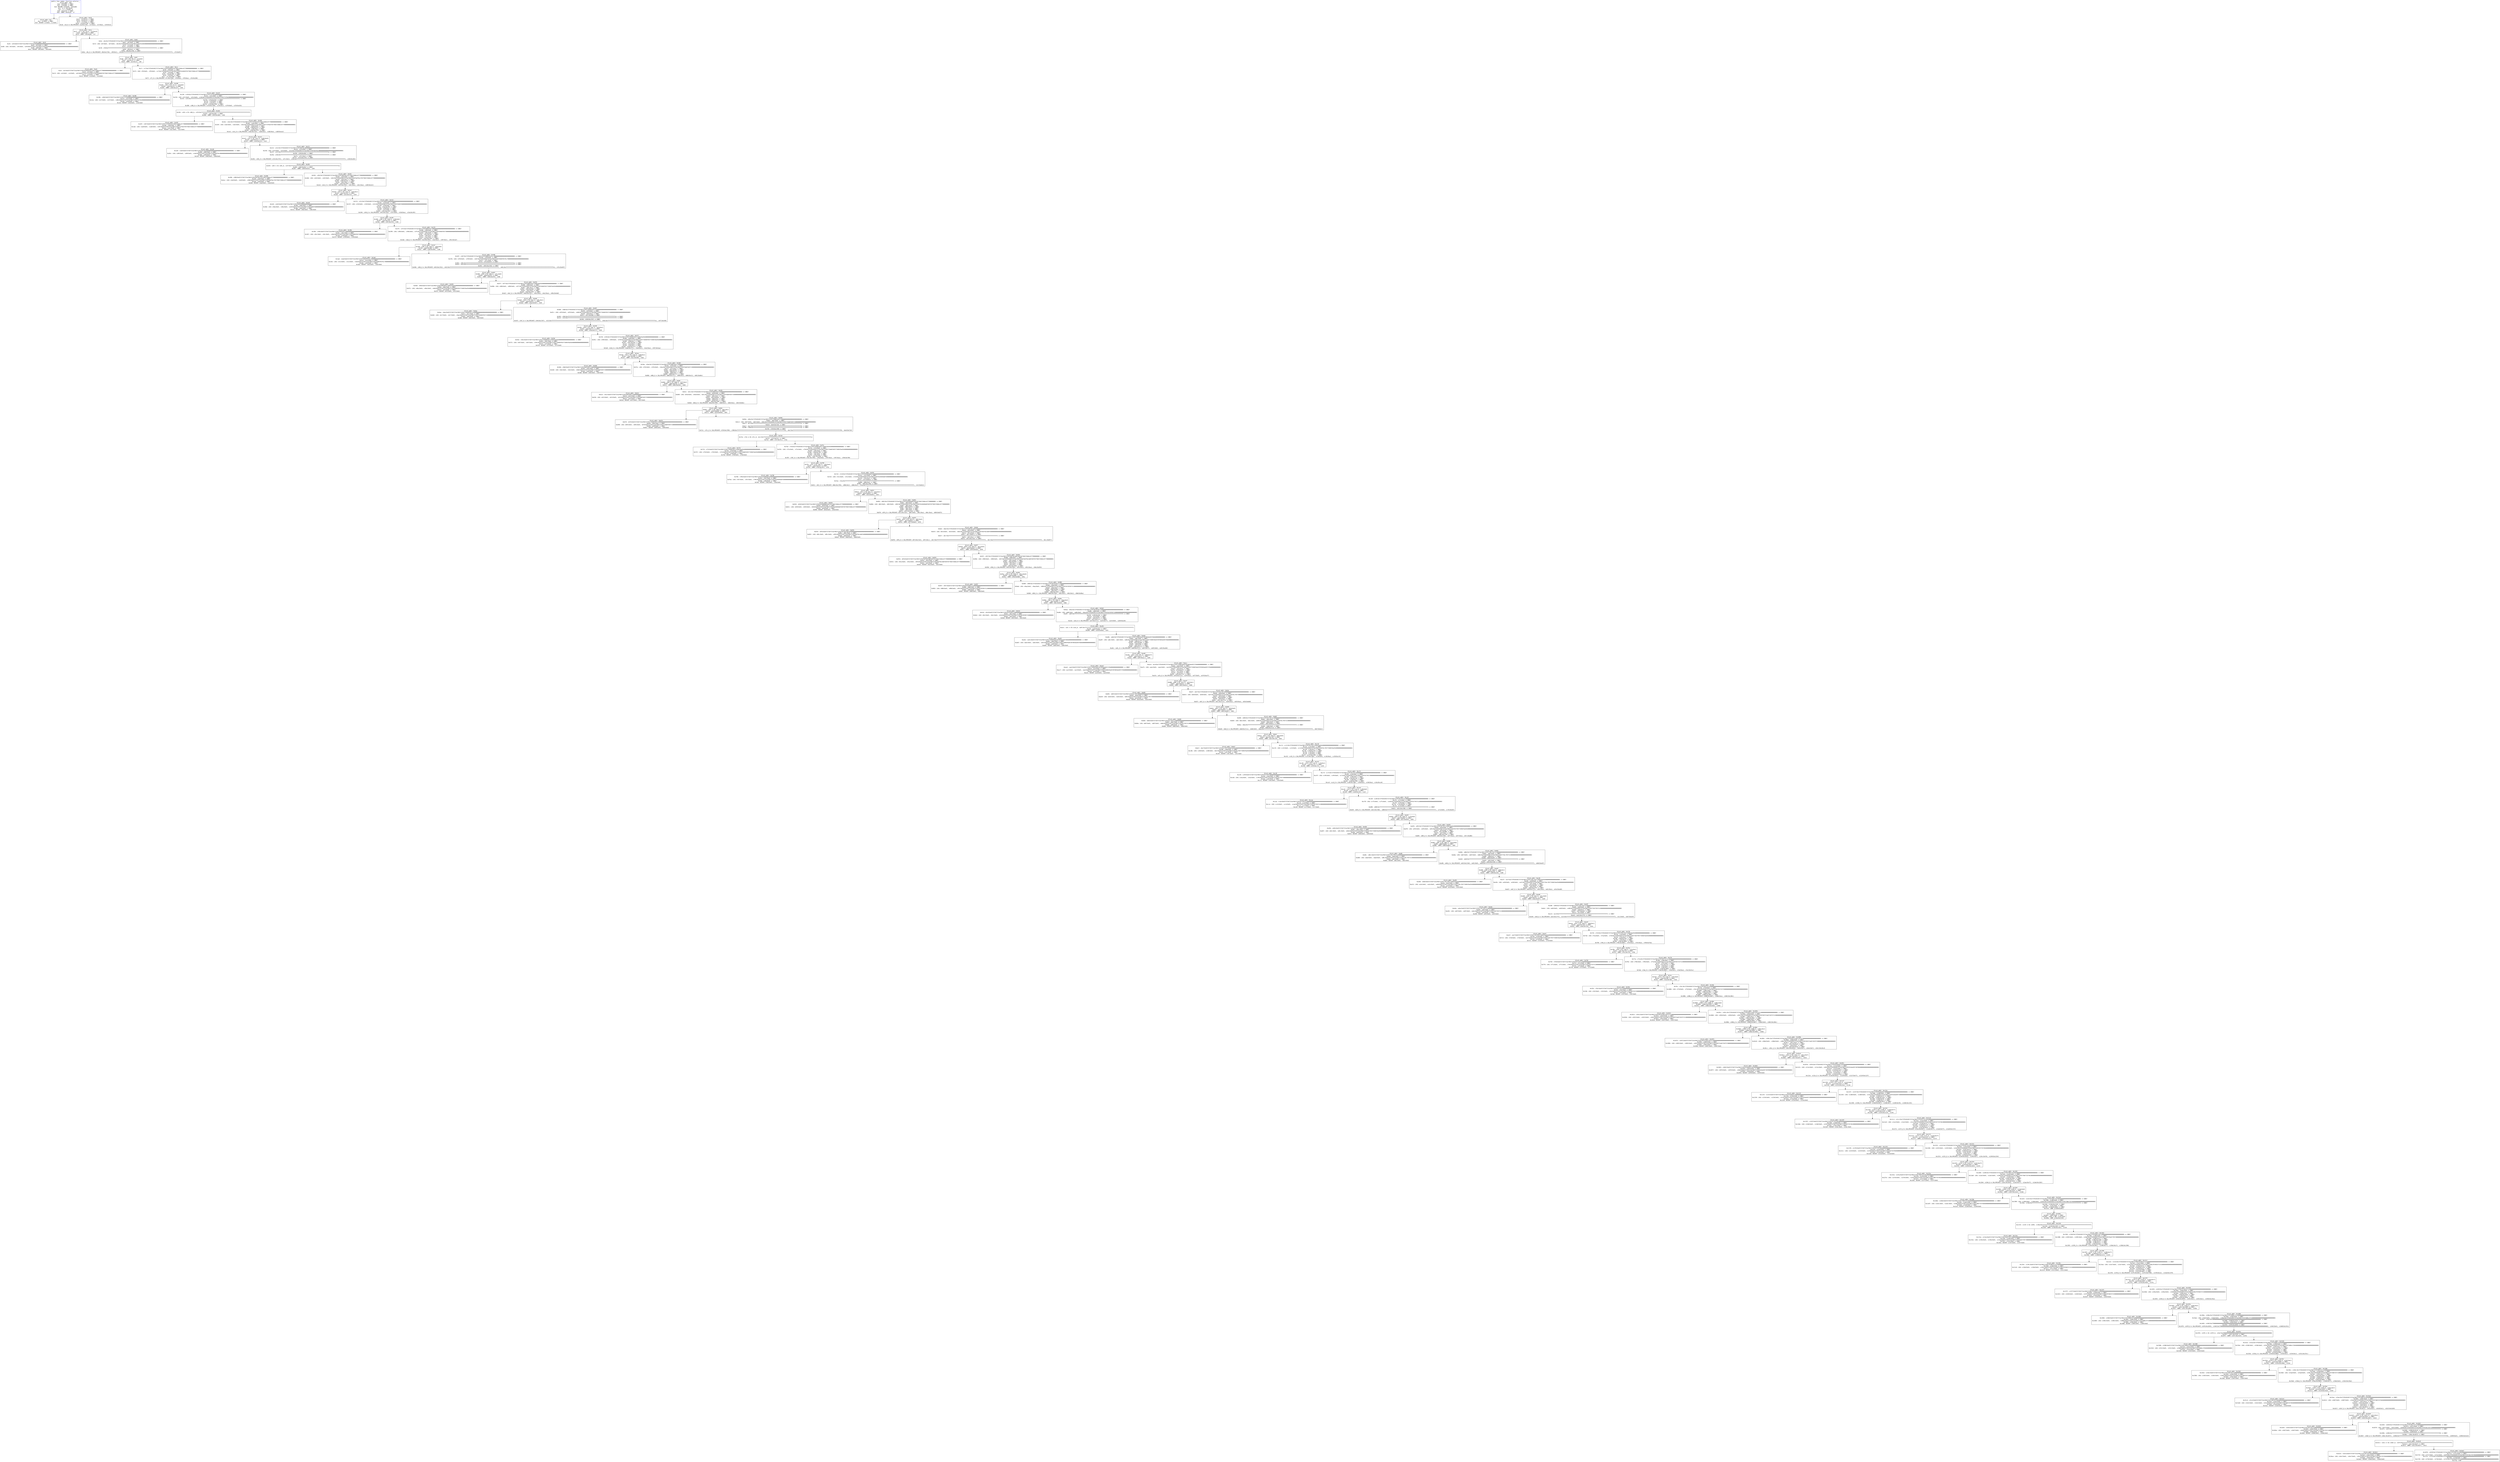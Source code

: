 digraph g {
	splines=ortho;
	node[fontname="courier"];
	"0x0" [shape=box, color=blue, label="public_func_name=__function_selector__
block_addr: 0x0
0x0: v0(0x80) = CONST 
0x2: v2(0x40) = CONST 
0x4: MSTORE v2(0x40), v0(0x80)
0x5: v5 = CALLVALUE 
0x7: v7 = ISZERO v5
0x8: v8(0x10) = CONST 
0xb: JUMPI v8(0x10), v7"];
	"0xc" [shape=box, color=black, label="block_addr: 0xc
0xc: vc(0x0) = CONST 
0xf: REVERT vc(0x0), vc(0x0)"];
	"0x10" [shape=box, color=black, label="block_addr: 0x10
0x12: v12(0x14) = CONST 
0x14: v14(0x1e) = CONST 
0x17: v17(0xa) = CONST 
0x1a: v1a(0x173b) = CONST 
0x1d: v1d_0 = CALLPRIVATE v1a(0x173b), v17(0xa), v17(0xa), v14(0x1e)"];
	"0x1e" [shape=box, color=black, label="block_addr: 0x1e
0x1f: v1f = EQ v1d_0, v12(0x14)
0x20: v20(0x4d) = CONST 
0x23: JUMPI v20(0x4d), v1f"];
	"0x24" [shape=box, color=black, label="block_addr: 0x24
0x24: v24(0x6572726f723a746573745f616464000000000000000000000000000000000000) = CONST 
0x45: v45(0x0) = CONST 
0x48: LOG1 v45(0x0), v45(0x0), v24(0x6572726f723a746573745f616464000000000000000000000000000000000000)
0x49: v49(0x0) = CONST 
0x4c: REVERT v49(0x0), v49(0x0)"];
	"0x4d" [shape=box, color=black, label="block_addr: 0x4d
0x4e: v4e(0x737563636573733a746573745f61646400000000000000000000000000000000) = CONST 
0x6f: v6f(0x0) = CONST 
0x72: LOG1 v6f(0x0), v6f(0x0), v4e(0x737563636573733a746573745f61646400000000000000000000000000000000)
0x73: v73(0x0) = CONST 
0x75: v75(0x9f) = CONST 
0x78: v78(0xffffffffffffffffffffffffffffffffffffffffffffffffffffffffffffffff) = CONST 
0x99: v99(0x1) = CONST 
0x9b: v9b(0x173b) = CONST 
0x9e: v9e_0 = CALLPRIVATE v9b(0x173b), v99(0x1), v78(0xffffffffffffffffffffffffffffffffffffffffffffffffffffffffffffffff), v75(0x9f)"];
	"0x9f" [shape=box, color=black, label="block_addr: 0x9f
0xa0: va0 = EQ v9e_0, v73(0x0)
0xa1: va1(0xce) = CONST 
0xa4: JUMPI va1(0xce), va0"];
	"0xa5" [shape=box, color=black, label="block_addr: 0xa5
0xa5: va5(0x6572726f723a746573745f6164645f6f766572666c6f77000000000000000000) = CONST 
0xc6: vc6(0x0) = CONST 
0xc9: LOG1 vc6(0x0), vc6(0x0), va5(0x6572726f723a746573745f6164645f6f766572666c6f77000000000000000000)
0xca: vca(0x0) = CONST 
0xcd: REVERT vca(0x0), vca(0x0)"];
	"0xce" [shape=box, color=black, label="block_addr: 0xce
0xcf: vcf(0x737563636573733a746573745f6164645f6f766572666c6f7700000000000000) = CONST 
0xf0: vf0(0x0) = CONST 
0xf3: LOG1 vf0(0x0), vf0(0x0), vcf(0x737563636573733a746573745f6164645f6f766572666c6f7700000000000000)
0xf4: vf4(0x0) = CONST 
0xf6: vf6(0x100) = CONST 
0xf9: vf9(0xa) = CONST 
0xfc: vfc(0x1748) = CONST 
0xff: vff_0 = CALLPRIVATE vfc(0x1748), vf9(0xa), vf9(0xa), vf6(0x100)"];
	"0x100" [shape=box, color=black, label="block_addr: 0x100
0x101: v101 = EQ vff_0, vf4(0x0)
0x102: v102(0x12f) = CONST 
0x105: JUMPI v102(0x12f), v101"];
	"0x106" [shape=box, color=black, label="block_addr: 0x106
0x106: v106(0x6572726f723a746573745f737562000000000000000000000000000000000000) = CONST 
0x127: v127(0x0) = CONST 
0x12a: LOG1 v127(0x0), v127(0x0), v106(0x6572726f723a746573745f737562000000000000000000000000000000000000)
0x12b: v12b(0x0) = CONST 
0x12e: REVERT v12b(0x0), v12b(0x0)"];
	"0x12f" [shape=box, color=black, label="block_addr: 0x12f
0x130: v130(0x737563636573733a746573745f73756200000000000000000000000000000000) = CONST 
0x151: v151(0x0) = CONST 
0x154: LOG1 v151(0x0), v151(0x0), v130(0x737563636573733a746573745f73756200000000000000000000000000000000)
0x155: v155(0xffffffffffffffffffffffffffffffffffffffffffffffffffffffffffffffff) = CONST 
0x176: v176(0x181) = CONST 
0x179: v179(0x0) = CONST 
0x17b: v17b(0x1) = CONST 
0x17d: v17d(0x1748) = CONST 
0x180: v180_0 = CALLPRIVATE v17d(0x1748), v17b(0x1), v179(0x0), v176(0x181)"];
	"0x181" [shape=box, color=black, label="block_addr: 0x181
0x182: v182 = EQ v180_0, v155(0xffffffffffffffffffffffffffffffffffffffffffffffffffffffffffffffff)
0x183: v183(0x1b0) = CONST 
0x186: JUMPI v183(0x1b0), v182"];
	"0x187" [shape=box, color=black, label="block_addr: 0x187
0x187: v187(0x6572726f723a746573745f7375625f6f766572666c6f77000000000000000000) = CONST 
0x1a8: v1a8(0x0) = CONST 
0x1ab: LOG1 v1a8(0x0), v1a8(0x0), v187(0x6572726f723a746573745f7375625f6f766572666c6f77000000000000000000)
0x1ac: v1ac(0x0) = CONST 
0x1af: REVERT v1ac(0x0), v1ac(0x0)"];
	"0x1b0" [shape=box, color=black, label="block_addr: 0x1b0
0x1b1: v1b1(0x737563636573733a746573745f7375625f6f766572666c6f7700000000000000) = CONST 
0x1d2: v1d2(0x0) = CONST 
0x1d5: LOG1 v1d2(0x0), v1d2(0x0), v1b1(0x737563636573733a746573745f7375625f6f766572666c6f7700000000000000)
0x1d6: v1d6(0x64) = CONST 
0x1d8: v1d8(0x1e2) = CONST 
0x1db: v1db(0xa) = CONST 
0x1de: v1de(0x1755) = CONST 
0x1e1: v1e1_0 = CALLPRIVATE v1de(0x1755), v1db(0xa), v1db(0xa), v1d8(0x1e2)"];
	"0x1e2" [shape=box, color=black, label="block_addr: 0x1e2
0x1e3: v1e3 = EQ v1e1_0, v1d6(0x64)
0x1e4: v1e4(0x211) = CONST 
0x1e7: JUMPI v1e4(0x211), v1e3"];
	"0x1e8" [shape=box, color=black, label="block_addr: 0x1e8
0x1e8: v1e8(0x6572726f723a746573745f6d756c000000000000000000000000000000000000) = CONST 
0x209: v209(0x0) = CONST 
0x20c: LOG1 v209(0x0), v209(0x0), v1e8(0x6572726f723a746573745f6d756c000000000000000000000000000000000000)
0x20d: v20d(0x0) = CONST 
0x210: REVERT v20d(0x0), v20d(0x0)"];
	"0x211" [shape=box, color=black, label="block_addr: 0x211
0x212: v212(0x737563636573733a746573745f6d756c00000000000000000000000000000000) = CONST 
0x233: v233(0x0) = CONST 
0x236: LOG1 v233(0x0), v233(0x0), v212(0x737563636573733a746573745f6d756c00000000000000000000000000000000)
0x237: v237(0xfffffffffffffffffffffffffffffffffffffffffffffffffffffffffffffffe) = CONST 
0x258: v258(0x282) = CONST 
0x25b: v25b(0xffffffffffffffffffffffffffffffffffffffffffffffffffffffffffffffff) = CONST 
0x27c: v27c(0x2) = CONST 
0x27e: v27e(0x1755) = CONST 
0x281: v281_0 = CALLPRIVATE v27e(0x1755), v27c(0x2), v25b(0xffffffffffffffffffffffffffffffffffffffffffffffffffffffffffffffff), v258(0x282)"];
	"0x282" [shape=box, color=black, label="block_addr: 0x282
0x283: v283 = EQ v281_0, v237(0xfffffffffffffffffffffffffffffffffffffffffffffffffffffffffffffffe)
0x284: v284(0x2b1) = CONST 
0x287: JUMPI v284(0x2b1), v283"];
	"0x288" [shape=box, color=black, label="block_addr: 0x288
0x288: v288(0x6572726f723a746573745f6d756c5f6f766572666c6f77000000000000000000) = CONST 
0x2a9: v2a9(0x0) = CONST 
0x2ac: LOG1 v2a9(0x0), v2a9(0x0), v288(0x6572726f723a746573745f6d756c5f6f766572666c6f77000000000000000000)
0x2ad: v2ad(0x0) = CONST 
0x2b0: REVERT v2ad(0x0), v2ad(0x0)"];
	"0x2b1" [shape=box, color=black, label="block_addr: 0x2b1
0x2b2: v2b2(0x737563636573733a746573745f6d756c5f6f766572666c6f7700000000000000) = CONST 
0x2d3: v2d3(0x0) = CONST 
0x2d6: LOG1 v2d3(0x0), v2d3(0x0), v2b2(0x737563636573733a746573745f6d756c5f6f766572666c6f7700000000000000)
0x2d7: v2d7(0x1) = CONST 
0x2d9: v2d9(0x2e3) = CONST 
0x2dc: v2dc(0xa) = CONST 
0x2df: v2df(0x1762) = CONST 
0x2e2: v2e2_0 = CALLPRIVATE v2df(0x1762), v2dc(0xa), v2dc(0xa), v2d9(0x2e3)"];
	"0x2e3" [shape=box, color=black, label="block_addr: 0x2e3
0x2e4: v2e4 = EQ v2e2_0, v2d7(0x1)
0x2e5: v2e5(0x312) = CONST 
0x2e8: JUMPI v2e5(0x312), v2e4"];
	"0x2e9" [shape=box, color=black, label="block_addr: 0x2e9
0x2e9: v2e9(0x6572726f723a746573745f646976000000000000000000000000000000000000) = CONST 
0x30a: v30a(0x0) = CONST 
0x30d: LOG1 v30a(0x0), v30a(0x0), v2e9(0x6572726f723a746573745f646976000000000000000000000000000000000000)
0x30e: v30e(0x0) = CONST 
0x311: REVERT v30e(0x0), v30e(0x0)"];
	"0x312" [shape=box, color=black, label="block_addr: 0x312
0x313: v313(0x737563636573733a746573745f64697600000000000000000000000000000000) = CONST 
0x334: v334(0x0) = CONST 
0x337: LOG1 v334(0x0), v334(0x0), v313(0x737563636573733a746573745f64697600000000000000000000000000000000)
0x338: v338(0x0) = CONST 
0x33a: v33a(0x345) = CONST 
0x33d: v33d(0xa) = CONST 
0x33f: v33f(0x0) = CONST 
0x341: v341(0x1762) = CONST 
0x344: v344_0 = CALLPRIVATE v341(0x1762), v33f(0x0), v33d(0xa), v33a(0x345)"];
	"0x345" [shape=box, color=black, label="block_addr: 0x345
0x346: v346 = EQ v344_0, v338(0x0)
0x347: v347(0x374) = CONST 
0x34a: JUMPI v347(0x374), v346"];
	"0x34b" [shape=box, color=black, label="block_addr: 0x34b
0x34b: v34b(0x6572726f723a746573745f6469765f3000000000000000000000000000000000) = CONST 
0x36c: v36c(0x0) = CONST 
0x36f: LOG1 v36c(0x0), v36c(0x0), v34b(0x6572726f723a746573745f6469765f3000000000000000000000000000000000)
0x370: v370(0x0) = CONST 
0x373: REVERT v370(0x0), v370(0x0)"];
	"0x374" [shape=box, color=black, label="block_addr: 0x374
0x375: v375(0x737563636573733a746573745f6469765f300000000000000000000000000000) = CONST 
0x396: v396(0x0) = CONST 
0x399: LOG1 v396(0x0), v396(0x0), v375(0x737563636573733a746573745f6469765f300000000000000000000000000000)
0x39a: v39a(0x0) = CONST 
0x39c: v39c(0x3a7) = CONST 
0x39f: v39f(0x1) = CONST 
0x3a1: v3a1(0x2) = CONST 
0x3a3: v3a3(0x1762) = CONST 
0x3a6: v3a6_0 = CALLPRIVATE v3a3(0x1762), v3a1(0x2), v39f(0x1), v39c(0x3a7)"];
	"0x3a7" [shape=box, color=black, label="block_addr: 0x3a7
0x3a8: v3a8 = EQ v3a6_0, v39a(0x0)
0x3a9: v3a9(0x3d6) = CONST 
0x3ac: JUMPI v3a9(0x3d6), v3a8"];
	"0x3ad" [shape=box, color=black, label="block_addr: 0x3ad
0x3ad: v3ad(0x6572726f723a746573745f6469765f6c74000000000000000000000000000000) = CONST 
0x3ce: v3ce(0x0) = CONST 
0x3d1: LOG1 v3ce(0x0), v3ce(0x0), v3ad(0x6572726f723a746573745f6469765f6c74000000000000000000000000000000)
0x3d2: v3d2(0x0) = CONST 
0x3d5: REVERT v3d2(0x0), v3d2(0x0)"];
	"0x3d6" [shape=box, color=black, label="block_addr: 0x3d6
0x3d7: v3d7(0x737563636573733a746573745f6469765f6c7400000000000000000000000000) = CONST 
0x3f8: v3f8(0x0) = CONST 
0x3fb: LOG1 v3f8(0x0), v3f8(0x0), v3d7(0x737563636573733a746573745f6469765f6c7400000000000000000000000000)
0x3fc: v3fc(0x0) = CONST 
0x3fe: v3fe(0x447) = CONST 
0x401: v401(0xfffffffffffffffffffffffffffffffffffffffffffffffffffffffffffffffe) = CONST 
0x422: v422(0xffffffffffffffffffffffffffffffffffffffffffffffffffffffffffffffff) = CONST 
0x443: v443(0x1762) = CONST 
0x446: v446_0 = CALLPRIVATE v443(0x1762), v422(0xffffffffffffffffffffffffffffffffffffffffffffffffffffffffffffffff), v401(0xfffffffffffffffffffffffffffffffffffffffffffffffffffffffffffffffe), v3fe(0x447)"];
	"0x447" [shape=box, color=black, label="block_addr: 0x447
0x448: v448 = EQ v446_0, v3fc(0x0)
0x449: v449(0x476) = CONST 
0x44c: JUMPI v449(0x476), v448"];
	"0x44d" [shape=box, color=black, label="block_addr: 0x44d
0x44d: v44d(0x6572726f723a746573745f6469765f7369676e65640000000000000000000000) = CONST 
0x46e: v46e(0x0) = CONST 
0x471: LOG1 v46e(0x0), v46e(0x0), v44d(0x6572726f723a746573745f6469765f7369676e65640000000000000000000000)
0x472: v472(0x0) = CONST 
0x475: REVERT v472(0x0), v472(0x0)"];
	"0x476" [shape=box, color=black, label="block_addr: 0x476
0x477: v477(0x737563636573733a746573745f6469765f7369676e6564000000000000000000) = CONST 
0x498: v498(0x0) = CONST 
0x49b: LOG1 v498(0x0), v498(0x0), v477(0x737563636573733a746573745f6469765f7369676e6564000000000000000000)
0x49c: v49c(0x1) = CONST 
0x49e: v49e(0x4a8) = CONST 
0x4a1: v4a1(0xa) = CONST 
0x4a4: v4a4(0x176f) = CONST 
0x4a7: v4a7_0 = CALLPRIVATE v4a4(0x176f), v4a1(0xa), v4a1(0xa), v49e(0x4a8)"];
	"0x4a8" [shape=box, color=black, label="block_addr: 0x4a8
0x4a9: v4a9 = EQ v4a7_0, v49c(0x1)
0x4aa: v4aa(0x4d7) = CONST 
0x4ad: JUMPI v4aa(0x4d7), v4a9"];
	"0x4ae" [shape=box, color=black, label="block_addr: 0x4ae
0x4ae: v4ae(0x6572726f723a746573745f736469765f31000000000000000000000000000000) = CONST 
0x4cf: v4cf(0x0) = CONST 
0x4d2: LOG1 v4cf(0x0), v4cf(0x0), v4ae(0x6572726f723a746573745f736469765f31000000000000000000000000000000)
0x4d3: v4d3(0x0) = CONST 
0x4d6: REVERT v4d3(0x0), v4d3(0x0)"];
	"0x4d7" [shape=box, color=black, label="block_addr: 0x4d7
0x4d8: v4d8(0x737563636573733a746573745f736469765f3100000000000000000000000000) = CONST 
0x4f9: v4f9(0x0) = CONST 
0x4fc: LOG1 v4f9(0x0), v4f9(0x0), v4d8(0x737563636573733a746573745f736469765f3100000000000000000000000000)
0x4fd: v4fd(0x2) = CONST 
0x4ff: v4ff(0x548) = CONST 
0x502: v502(0xfffffffffffffffffffffffffffffffffffffffffffffffffffffffffffffffe) = CONST 
0x523: v523(0xffffffffffffffffffffffffffffffffffffffffffffffffffffffffffffffff) = CONST 
0x544: v544(0x176f) = CONST 
0x547: v547_0 = CALLPRIVATE v544(0x176f), v523(0xffffffffffffffffffffffffffffffffffffffffffffffffffffffffffffffff), v502(0xfffffffffffffffffffffffffffffffffffffffffffffffffffffffffffffffe), v4ff(0x548)"];
	"0x548" [shape=box, color=black, label="block_addr: 0x548
0x549: v549 = EQ v547_0, v4fd(0x2)
0x54a: v54a(0x577) = CONST 
0x54d: JUMPI v54a(0x577), v549"];
	"0x54e" [shape=box, color=black, label="block_addr: 0x54e
0x54e: v54e(0x6572726f723a746573745f736469765f7369676e656400000000000000000000) = CONST 
0x56f: v56f(0x0) = CONST 
0x572: LOG1 v56f(0x0), v56f(0x0), v54e(0x6572726f723a746573745f736469765f7369676e656400000000000000000000)
0x573: v573(0x0) = CONST 
0x576: REVERT v573(0x0), v573(0x0)"];
	"0x577" [shape=box, color=black, label="block_addr: 0x577
0x578: v578(0x737563636573733a746573745f736469765f7369676e65640000000000000000) = CONST 
0x599: v599(0x0) = CONST 
0x59c: LOG1 v599(0x0), v599(0x0), v578(0x737563636573733a746573745f736469765f7369676e65640000000000000000)
0x59d: v59d(0x1) = CONST 
0x59f: v59f(0x5aa) = CONST 
0x5a2: v5a2(0xa) = CONST 
0x5a4: v5a4(0x3) = CONST 
0x5a6: v5a6(0x177c) = CONST 
0x5a9: v5a9_0 = CALLPRIVATE v5a6(0x177c), v5a4(0x3), v5a2(0xa), v59f(0x5aa)"];
	"0x5aa" [shape=box, color=black, label="block_addr: 0x5aa
0x5ab: v5ab = EQ v5a9_0, v59d(0x1)
0x5ac: v5ac(0x5d9) = CONST 
0x5af: JUMPI v5ac(0x5d9), v5ab"];
	"0x5b0" [shape=box, color=black, label="block_addr: 0x5b0
0x5b0: v5b0(0x6572726f723a746573745f6d6f645f3300000000000000000000000000000000) = CONST 
0x5d1: v5d1(0x0) = CONST 
0x5d4: LOG1 v5d1(0x0), v5d1(0x0), v5b0(0x6572726f723a746573745f6d6f645f3300000000000000000000000000000000)
0x5d5: v5d5(0x0) = CONST 
0x5d8: REVERT v5d5(0x0), v5d5(0x0)"];
	"0x5d9" [shape=box, color=black, label="block_addr: 0x5d9
0x5da: v5da(0x737563636573733a746573745f6d6f645f330000000000000000000000000000) = CONST 
0x5fb: v5fb(0x0) = CONST 
0x5fe: LOG1 v5fb(0x0), v5fb(0x0), v5da(0x737563636573733a746573745f6d6f645f330000000000000000000000000000)
0x5ff: v5ff(0x2) = CONST 
0x601: v601(0x60c) = CONST 
0x604: v604(0x11) = CONST 
0x606: v606(0x5) = CONST 
0x608: v608(0x177c) = CONST 
0x60b: v60b_0 = CALLPRIVATE v608(0x177c), v606(0x5), v604(0x11), v601(0x60c)"];
	"0x60c" [shape=box, color=black, label="block_addr: 0x60c
0x60d: v60d = EQ v60b_0, v5ff(0x2)
0x60e: v60e(0x63b) = CONST 
0x611: JUMPI v60e(0x63b), v60d"];
	"0x612" [shape=box, color=black, label="block_addr: 0x612
0x612: v612(0x6572726f723a746573745f6d6f645f3500000000000000000000000000000000) = CONST 
0x633: v633(0x0) = CONST 
0x636: LOG1 v633(0x0), v633(0x0), v612(0x6572726f723a746573745f6d6f645f3500000000000000000000000000000000)
0x637: v637(0x0) = CONST 
0x63a: REVERT v637(0x0), v637(0x0)"];
	"0x63b" [shape=box, color=black, label="block_addr: 0x63b
0x63c: v63c(0x737563636573733a746573745f6d6f645f350000000000000000000000000000) = CONST 
0x65d: v65d(0x0) = CONST 
0x660: LOG1 v65d(0x0), v65d(0x0), v63c(0x737563636573733a746573745f6d6f645f350000000000000000000000000000)
0x661: v661(0x1) = CONST 
0x663: v663(0x66e) = CONST 
0x666: v666(0xa) = CONST 
0x668: v668(0x3) = CONST 
0x66a: v66a(0x1789) = CONST 
0x66d: v66d_0 = CALLPRIVATE v66a(0x1789), v668(0x3), v666(0xa), v663(0x66e)"];
	"0x66e" [shape=box, color=black, label="block_addr: 0x66e
0x66f: v66f = EQ v66d_0, v661(0x1)
0x670: v670(0x69d) = CONST 
0x673: JUMPI v670(0x69d), v66f"];
	"0x674" [shape=box, color=black, label="block_addr: 0x674
0x674: v674(0x6572726f723a746573745f736d6f645f33000000000000000000000000000000) = CONST 
0x695: v695(0x0) = CONST 
0x698: LOG1 v695(0x0), v695(0x0), v674(0x6572726f723a746573745f736d6f645f33000000000000000000000000000000)
0x699: v699(0x0) = CONST 
0x69c: REVERT v699(0x0), v699(0x0)"];
	"0x69d" [shape=box, color=black, label="block_addr: 0x69d
0x69e: v69e(0x737563636573733a746573745f736d6f645f3300000000000000000000000000) = CONST 
0x6bf: v6bf(0x0) = CONST 
0x6c2: LOG1 v6bf(0x0), v6bf(0x0), v69e(0x737563636573733a746573745f736d6f645f3300000000000000000000000000)
0x6c3: v6c3(0xfffffffffffffffffffffffffffffffffffffffffffffffffffffffffffffffe) = CONST 
0x6e4: v6e4(0x72d) = CONST 
0x6e7: v6e7(0xfffffffffffffffffffffffffffffffffffffffffffffffffffffffffffffff8) = CONST 
0x708: v708(0xfffffffffffffffffffffffffffffffffffffffffffffffffffffffffffffffd) = CONST 
0x729: v729(0x1789) = CONST 
0x72c: v72c_0 = CALLPRIVATE v729(0x1789), v708(0xfffffffffffffffffffffffffffffffffffffffffffffffffffffffffffffffd), v6e7(0xfffffffffffffffffffffffffffffffffffffffffffffffffffffffffffffff8), v6e4(0x72d)"];
	"0x72d" [shape=box, color=black, label="block_addr: 0x72d
0x72e: v72e = EQ v72c_0, v6c3(0xfffffffffffffffffffffffffffffffffffffffffffffffffffffffffffffffe)
0x72f: v72f(0x75c) = CONST 
0x732: JUMPI v72f(0x75c), v72e"];
	"0x733" [shape=box, color=black, label="block_addr: 0x733
0x733: v733(0x6572726f723a746573745f736d6f645f7369676e656400000000000000000000) = CONST 
0x754: v754(0x0) = CONST 
0x757: LOG1 v754(0x0), v754(0x0), v733(0x6572726f723a746573745f736d6f645f7369676e656400000000000000000000)
0x758: v758(0x0) = CONST 
0x75b: REVERT v758(0x0), v758(0x0)"];
	"0x75c" [shape=box, color=black, label="block_addr: 0x75c
0x75d: v75d(0x737563636573733a746573745f736d6f645f7369676e65640000000000000000) = CONST 
0x77e: v77e(0x0) = CONST 
0x781: LOG1 v77e(0x0), v77e(0x0), v75d(0x737563636573733a746573745f736d6f645f7369676e65640000000000000000)
0x782: v782(0x4) = CONST 
0x784: v784(0x790) = CONST 
0x787: v787(0xa) = CONST 
0x78a: v78a(0x8) = CONST 
0x78c: v78c(0x1796) = CONST 
0x78f: v78f_0 = CALLPRIVATE v78c(0x1796), v78a(0x8), v787(0xa), v787(0xa), v784(0x790)"];
	"0x790" [shape=box, color=black, label="block_addr: 0x790
0x791: v791 = EQ v78f_0, v782(0x4)
0x792: v792(0x7bf) = CONST 
0x795: JUMPI v792(0x7bf), v791"];
	"0x796" [shape=box, color=black, label="block_addr: 0x796
0x796: v796(0x6572726f723a746573745f6164646d6f64000000000000000000000000000000) = CONST 
0x7b7: v7b7(0x0) = CONST 
0x7ba: LOG1 v7b7(0x0), v7b7(0x0), v796(0x6572726f723a746573745f6164646d6f64000000000000000000000000000000)
0x7bb: v7bb(0x0) = CONST 
0x7be: REVERT v7bb(0x0), v7bb(0x0)"];
	"0x7bf" [shape=box, color=black, label="block_addr: 0x7bf
0x7c0: v7c0(0x737563636573733a746573745f6164646d6f6400000000000000000000000000) = CONST 
0x7e1: v7e1(0x0) = CONST 
0x7e4: LOG1 v7e1(0x0), v7e1(0x0), v7c0(0x737563636573733a746573745f6164646d6f6400000000000000000000000000)
0x7e5: v7e5(0x1) = CONST 
0x7e7: v7e7(0x812) = CONST 
0x7ea: v7ea(0xffffffffffffffffffffffffffffffffffffffffffffffffffffffffffffffff) = CONST 
0x80b: v80b(0x2) = CONST 
0x80e: v80e(0x1796) = CONST 
0x811: v811_0 = CALLPRIVATE v80e(0x1796), v80b(0x2), v80b(0x2), v7ea(0xffffffffffffffffffffffffffffffffffffffffffffffffffffffffffffffff), v7e7(0x812)"];
	"0x812" [shape=box, color=black, label="block_addr: 0x812
0x813: v813 = EQ v811_0, v7e5(0x1)
0x814: v814(0x841) = CONST 
0x817: JUMPI v814(0x841), v813"];
	"0x818" [shape=box, color=black, label="block_addr: 0x818
0x818: v818(0x6572726f723a746573745f6164646d6f645f6f766572666c6f77000000000000) = CONST 
0x839: v839(0x0) = CONST 
0x83c: LOG1 v839(0x0), v839(0x0), v818(0x6572726f723a746573745f6164646d6f645f6f766572666c6f77000000000000)
0x83d: v83d(0x0) = CONST 
0x840: REVERT v83d(0x0), v83d(0x0)"];
	"0x841" [shape=box, color=black, label="block_addr: 0x841
0x842: v842(0x737563636573733a746573745f6164646d6f645f6f766572666c6f7700000000) = CONST 
0x863: v863(0x0) = CONST 
0x866: LOG1 v863(0x0), v863(0x0), v842(0x737563636573733a746573745f6164646d6f645f6f766572666c6f7700000000)
0x867: v867(0x4) = CONST 
0x869: v869(0x875) = CONST 
0x86c: v86c(0xa) = CONST 
0x86f: v86f(0x8) = CONST 
0x871: v871(0x17a5) = CONST 
0x874: v874_0 = CALLPRIVATE v871(0x17a5), v86f(0x8), v86c(0xa), v86c(0xa), v869(0x875)"];
	"0x875" [shape=box, color=black, label="block_addr: 0x875
0x876: v876 = EQ v874_0, v867(0x4)
0x877: v877(0x8a4) = CONST 
0x87a: JUMPI v877(0x8a4), v876"];
	"0x87b" [shape=box, color=black, label="block_addr: 0x87b
0x87b: v87b(0x6572726f723a746573745f6d756c6d6f64000000000000000000000000000000) = CONST 
0x89c: v89c(0x0) = CONST 
0x89f: LOG1 v89c(0x0), v89c(0x0), v87b(0x6572726f723a746573745f6d756c6d6f64000000000000000000000000000000)
0x8a0: v8a0(0x0) = CONST 
0x8a3: REVERT v8a0(0x0), v8a0(0x0)"];
	"0x8a4" [shape=box, color=black, label="block_addr: 0x8a4
0x8a5: v8a5(0x737563636573733a746573745f6d756c6d6f6400000000000000000000000000) = CONST 
0x8c6: v8c6(0x0) = CONST 
0x8c9: LOG1 v8c6(0x0), v8c6(0x0), v8a5(0x737563636573733a746573745f6d756c6d6f6400000000000000000000000000)
0x8ca: v8ca(0x9) = CONST 
0x8cc: v8cc(0x8f7) = CONST 
0x8cf: v8cf(0xffffffffffffffffffffffffffffffffffffffffffffffffffffffffffffffff) = CONST 
0x8f1: v8f1(0xc) = CONST 
0x8f3: v8f3(0x17a5) = CONST 
0x8f6: v8f6_0 = CALLPRIVATE v8f3(0x17a5), v8f1(0xc), v8cf(0xffffffffffffffffffffffffffffffffffffffffffffffffffffffffffffffff), v8cf(0xffffffffffffffffffffffffffffffffffffffffffffffffffffffffffffffff), v8cc(0x8f7)"];
	"0x8f7" [shape=box, color=black, label="block_addr: 0x8f7
0x8f8: v8f8 = EQ v8f6_0, v8ca(0x9)
0x8f9: v8f9(0x926) = CONST 
0x8fc: JUMPI v8f9(0x926), v8f8"];
	"0x8fd" [shape=box, color=black, label="block_addr: 0x8fd
0x8fd: v8fd(0x6572726f723a746573745f6d756c6d6f645f6f766572666c6f77000000000000) = CONST 
0x91e: v91e(0x0) = CONST 
0x921: LOG1 v91e(0x0), v91e(0x0), v8fd(0x6572726f723a746573745f6d756c6d6f645f6f766572666c6f77000000000000)
0x922: v922(0x0) = CONST 
0x925: REVERT v922(0x0), v922(0x0)"];
	"0x926" [shape=box, color=black, label="block_addr: 0x926
0x927: v927(0x737563636573733a746573745f6d756c6d6f645f6f766572666c6f7700000000) = CONST 
0x948: v948(0x0) = CONST 
0x94b: LOG1 v948(0x0), v948(0x0), v927(0x737563636573733a746573745f6d756c6d6f645f6f766572666c6f7700000000)
0x94c: v94c(0x64) = CONST 
0x94e: v94e(0x959) = CONST 
0x951: v951(0xa) = CONST 
0x953: v953(0x2) = CONST 
0x955: v955(0x17b4) = CONST 
0x958: v958_0 = CALLPRIVATE v955(0x17b4), v953(0x2), v951(0xa), v94e(0x959)"];
	"0x959" [shape=box, color=black, label="block_addr: 0x959
0x95a: v95a = EQ v958_0, v94c(0x64)
0x95b: v95b(0x988) = CONST 
0x95e: JUMPI v95b(0x988), v95a"];
	"0x95f" [shape=box, color=black, label="block_addr: 0x95f
0x95f: v95f(0x6572726f723a746573745f6578705f3130000000000000000000000000000000) = CONST 
0x980: v980(0x0) = CONST 
0x983: LOG1 v980(0x0), v980(0x0), v95f(0x6572726f723a746573745f6578705f3130000000000000000000000000000000)
0x984: v984(0x0) = CONST 
0x987: REVERT v984(0x0), v984(0x0)"];
	"0x988" [shape=box, color=black, label="block_addr: 0x988
0x989: v989(0x737563636573733a746573745f6578705f313000000000000000000000000000) = CONST 
0x9aa: v9aa(0x0) = CONST 
0x9ad: LOG1 v9aa(0x0), v9aa(0x0), v989(0x737563636573733a746573745f6578705f313000000000000000000000000000)
0x9ae: v9ae(0x4) = CONST 
0x9b0: v9b0(0x9ba) = CONST 
0x9b3: v9b3(0x2) = CONST 
0x9b6: v9b6(0x17b4) = CONST 
0x9b9: v9b9_0 = CALLPRIVATE v9b6(0x17b4), v9b3(0x2), v9b3(0x2), v9b0(0x9ba)"];
	"0x9ba" [shape=box, color=black, label="block_addr: 0x9ba
0x9bb: v9bb = EQ v9b9_0, v9ae(0x4)
0x9bc: v9bc(0x9e9) = CONST 
0x9bf: JUMPI v9bc(0x9e9), v9bb"];
	"0x9c0" [shape=box, color=black, label="block_addr: 0x9c0
0x9c0: v9c0(0x6572726f723a746573745f6578705f3200000000000000000000000000000000) = CONST 
0x9e1: v9e1(0x0) = CONST 
0x9e4: LOG1 v9e1(0x0), v9e1(0x0), v9c0(0x6572726f723a746573745f6578705f3200000000000000000000000000000000)
0x9e5: v9e5(0x0) = CONST 
0x9e8: REVERT v9e5(0x0), v9e5(0x0)"];
	"0x9e9" [shape=box, color=black, label="block_addr: 0x9e9
0x9ea: v9ea(0x737563636573733a746573745f6578705f320000000000000000000000000000) = CONST 
0xa0b: va0b(0x0) = CONST 
0xa0e: LOG1 va0b(0x0), va0b(0x0), v9ea(0x737563636573733a746573745f6578705f320000000000000000000000000000)
0xa0f: va0f(0xffffffffffffffffffffffffffffffffffffffffffffffffffffffffffffffff) = CONST 
0xa30: va30(0xa3b) = CONST 
0xa33: va33(0x0) = CONST 
0xa35: va35(0xff) = CONST 
0xa37: va37(0x17c1) = CONST 
0xa3a: va3a_0 = CALLPRIVATE va37(0x17c1), va35(0xff), va33(0x0), va30(0xa3b)"];
	"0xa3b" [shape=box, color=black, label="block_addr: 0xa3b
0xa3c: va3c = EQ va3a_0, va0f(0xffffffffffffffffffffffffffffffffffffffffffffffffffffffffffffffff)
0xa3d: va3d(0xa6a) = CONST 
0xa40: JUMPI va3d(0xa6a), va3c"];
	"0xa41" [shape=box, color=black, label="block_addr: 0xa41
0xa41: va41(0x6572726f723a746573745f7369676e657874656e645f66660000000000000000) = CONST 
0xa62: va62(0x0) = CONST 
0xa65: LOG1 va62(0x0), va62(0x0), va41(0x6572726f723a746573745f7369676e657874656e645f66660000000000000000)
0xa66: va66(0x0) = CONST 
0xa69: REVERT va66(0x0), va66(0x0)"];
	"0xa6a" [shape=box, color=black, label="block_addr: 0xa6a
0xa6b: va6b(0x737563636573733a746573745f7369676e657874656e645f6666000000000000) = CONST 
0xa8c: va8c(0x0) = CONST 
0xa8f: LOG1 va8c(0x0), va8c(0x0), va6b(0x737563636573733a746573745f7369676e657874656e645f6666000000000000)
0xa90: va90(0x7f) = CONST 
0xa92: va92(0xa9d) = CONST 
0xa95: va95(0x0) = CONST 
0xa97: va97(0x7f) = CONST 
0xa99: va99(0x17c1) = CONST 
0xa9c: va9c_0 = CALLPRIVATE va99(0x17c1), va97(0x7f), va95(0x0), va92(0xa9d)"];
	"0xa9d" [shape=box, color=black, label="block_addr: 0xa9d
0xa9e: va9e = EQ va9c_0, va90(0x7f)
0xa9f: va9f(0xacc) = CONST 
0xaa2: JUMPI va9f(0xacc), va9e"];
	"0xaa3" [shape=box, color=black, label="block_addr: 0xaa3
0xaa3: vaa3(0x6572726f723a746573745f7369676e657874656e645f37660000000000000000) = CONST 
0xac4: vac4(0x0) = CONST 
0xac7: LOG1 vac4(0x0), vac4(0x0), vaa3(0x6572726f723a746573745f7369676e657874656e645f37660000000000000000)
0xac8: vac8(0x0) = CONST 
0xacb: REVERT vac8(0x0), vac8(0x0)"];
	"0xacc" [shape=box, color=black, label="block_addr: 0xacc
0xacd: vacd(0x737563636573733a746573745f7369676e657874656e645f3766000000000000) = CONST 
0xaee: vaee(0x0) = CONST 
0xaf1: LOG1 vaee(0x0), vaee(0x0), vacd(0x737563636573733a746573745f7369676e657874656e645f3766000000000000)
0xaf2: vaf2(0x1) = CONST 
0xaf4: vaf4(0xaff) = CONST 
0xaf7: vaf7(0x9) = CONST 
0xaf9: vaf9(0xa) = CONST 
0xafb: vafb(0x17ce) = CONST 
0xafe: vafe_0 = CALLPRIVATE vafb(0x17ce), vaf9(0xa), vaf7(0x9), vaf4(0xaff)"];
	"0xaff" [shape=box, color=black, label="block_addr: 0xaff
0xb00: vb00 = EQ vafe_0, vaf2(0x1)
0xb01: vb01(0xb2e) = CONST 
0xb04: JUMPI vb01(0xb2e), vb00"];
	"0xb05" [shape=box, color=black, label="block_addr: 0xb05
0xb05: vb05(0x6572726f723a746573745f6c745f390000000000000000000000000000000000) = CONST 
0xb26: vb26(0x0) = CONST 
0xb29: LOG1 vb26(0x0), vb26(0x0), vb05(0x6572726f723a746573745f6c745f390000000000000000000000000000000000)
0xb2a: vb2a(0x0) = CONST 
0xb2d: REVERT vb2a(0x0), vb2a(0x0)"];
	"0xb2e" [shape=box, color=black, label="block_addr: 0xb2e
0xb2f: vb2f(0x737563636573733a746573745f6c745f39000000000000000000000000000000) = CONST 
0xb50: vb50(0x0) = CONST 
0xb53: LOG1 vb50(0x0), vb50(0x0), vb2f(0x737563636573733a746573745f6c745f39000000000000000000000000000000)
0xb54: vb54(0x0) = CONST 
0xb56: vb56(0xb60) = CONST 
0xb59: vb59(0xa) = CONST 
0xb5c: vb5c(0x17ce) = CONST 
0xb5f: vb5f_0 = CALLPRIVATE vb5c(0x17ce), vb59(0xa), vb59(0xa), vb56(0xb60)"];
	"0xb60" [shape=box, color=black, label="block_addr: 0xb60
0xb61: vb61 = EQ vb5f_0, vb54(0x0)
0xb62: vb62(0xb8f) = CONST 
0xb65: JUMPI vb62(0xb8f), vb61"];
	"0xb66" [shape=box, color=black, label="block_addr: 0xb66
0xb66: vb66(0x6572726f723a746573745f6c745f313000000000000000000000000000000000) = CONST 
0xb87: vb87(0x0) = CONST 
0xb8a: LOG1 vb87(0x0), vb87(0x0), vb66(0x6572726f723a746573745f6c745f313000000000000000000000000000000000)
0xb8b: vb8b(0x0) = CONST 
0xb8e: REVERT vb8b(0x0), vb8b(0x0)"];
	"0xb8f" [shape=box, color=black, label="block_addr: 0xb8f
0xb90: vb90(0x737563636573733a746573745f6c745f31300000000000000000000000000000) = CONST 
0xbb1: vbb1(0x0) = CONST 
0xbb4: LOG1 vbb1(0x0), vbb1(0x0), vb90(0x737563636573733a746573745f6c745f31300000000000000000000000000000)
0xbb5: vbb5(0x0) = CONST 
0xbb7: vbb7(0xbe1) = CONST 
0xbba: vbba(0xffffffffffffffffffffffffffffffffffffffffffffffffffffffffffffffff) = CONST 
0xbdb: vbdb(0x0) = CONST 
0xbdd: vbdd(0x17ce) = CONST 
0xbe0: vbe0_0 = CALLPRIVATE vbdd(0x17ce), vbdb(0x0), vbba(0xffffffffffffffffffffffffffffffffffffffffffffffffffffffffffffffff), vbb7(0xbe1)"];
	"0xbe1" [shape=box, color=black, label="block_addr: 0xbe1
0xbe2: vbe2 = EQ vbe0_0, vbb5(0x0)
0xbe3: vbe3(0xc10) = CONST 
0xbe6: JUMPI vbe3(0xc10), vbe2"];
	"0xbe7" [shape=box, color=black, label="block_addr: 0xbe7
0xbe7: vbe7(0x6572726f723a746573745f6c745f7369676e6564000000000000000000000000) = CONST 
0xc08: vc08(0x0) = CONST 
0xc0b: LOG1 vc08(0x0), vc08(0x0), vbe7(0x6572726f723a746573745f6c745f7369676e6564000000000000000000000000)
0xc0c: vc0c(0x0) = CONST 
0xc0f: REVERT vc0c(0x0), vc0c(0x0)"];
	"0xc10" [shape=box, color=black, label="block_addr: 0xc10
0xc11: vc11(0x737563636573733a746573745f6c745f7369676e656400000000000000000000) = CONST 
0xc32: vc32(0x0) = CONST 
0xc35: LOG1 vc32(0x0), vc32(0x0), vc11(0x737563636573733a746573745f6c745f7369676e656400000000000000000000)
0xc36: vc36(0x1) = CONST 
0xc38: vc38(0xc43) = CONST 
0xc3b: vc3b(0xa) = CONST 
0xc3d: vc3d(0x9) = CONST 
0xc3f: vc3f(0x17db) = CONST 
0xc42: vc42_0 = CALLPRIVATE vc3f(0x17db), vc3d(0x9), vc3b(0xa), vc38(0xc43)"];
	"0xc43" [shape=box, color=black, label="block_addr: 0xc43
0xc44: vc44 = EQ vc42_0, vc36(0x1)
0xc45: vc45(0xc72) = CONST 
0xc48: JUMPI vc45(0xc72), vc44"];
	"0xc49" [shape=box, color=black, label="block_addr: 0xc49
0xc49: vc49(0x6572726f723a746573745f67745f390000000000000000000000000000000000) = CONST 
0xc6a: vc6a(0x0) = CONST 
0xc6d: LOG1 vc6a(0x0), vc6a(0x0), vc49(0x6572726f723a746573745f67745f390000000000000000000000000000000000)
0xc6e: vc6e(0x0) = CONST 
0xc71: REVERT vc6e(0x0), vc6e(0x0)"];
	"0xc72" [shape=box, color=black, label="block_addr: 0xc72
0xc73: vc73(0x737563636573733a746573745f67745f39000000000000000000000000000000) = CONST 
0xc94: vc94(0x0) = CONST 
0xc97: LOG1 vc94(0x0), vc94(0x0), vc73(0x737563636573733a746573745f67745f39000000000000000000000000000000)
0xc98: vc98(0x0) = CONST 
0xc9a: vc9a(0xca4) = CONST 
0xc9d: vc9d(0xa) = CONST 
0xca0: vca0(0x17db) = CONST 
0xca3: vca3_0 = CALLPRIVATE vca0(0x17db), vc9d(0xa), vc9d(0xa), vc9a(0xca4)"];
	"0xca4" [shape=box, color=black, label="block_addr: 0xca4
0xca5: vca5 = EQ vca3_0, vc98(0x0)
0xca6: vca6(0xcd3) = CONST 
0xca9: JUMPI vca6(0xcd3), vca5"];
	"0xcaa" [shape=box, color=black, label="block_addr: 0xcaa
0xcaa: vcaa(0x6572726f723a746573745f67745f313000000000000000000000000000000000) = CONST 
0xccb: vccb(0x0) = CONST 
0xcce: LOG1 vccb(0x0), vccb(0x0), vcaa(0x6572726f723a746573745f67745f313000000000000000000000000000000000)
0xccf: vccf(0x0) = CONST 
0xcd2: REVERT vccf(0x0), vccf(0x0)"];
	"0xcd3" [shape=box, color=black, label="block_addr: 0xcd3
0xcd4: vcd4(0x737563636573733a746573745f67745f31300000000000000000000000000000) = CONST 
0xcf5: vcf5(0x0) = CONST 
0xcf8: LOG1 vcf5(0x0), vcf5(0x0), vcd4(0x737563636573733a746573745f67745f31300000000000000000000000000000)
0xcf9: vcf9(0x0) = CONST 
0xcfb: vcfb(0xd25) = CONST 
0xcfe: vcfe(0x0) = CONST 
0xd00: vd00(0xffffffffffffffffffffffffffffffffffffffffffffffffffffffffffffffff) = CONST 
0xd21: vd21(0x17db) = CONST 
0xd24: vd24_0 = CALLPRIVATE vd21(0x17db), vd00(0xffffffffffffffffffffffffffffffffffffffffffffffffffffffffffffffff), vcfe(0x0), vcfb(0xd25)"];
	"0xd25" [shape=box, color=black, label="block_addr: 0xd25
0xd26: vd26 = EQ vd24_0, vcf9(0x0)
0xd27: vd27(0xd54) = CONST 
0xd2a: JUMPI vd27(0xd54), vd26"];
	"0xd2b" [shape=box, color=black, label="block_addr: 0xd2b
0xd2b: vd2b(0x6572726f723a746573745f67745f7369676e6564000000000000000000000000) = CONST 
0xd4c: vd4c(0x0) = CONST 
0xd4f: LOG1 vd4c(0x0), vd4c(0x0), vd2b(0x6572726f723a746573745f67745f7369676e6564000000000000000000000000)
0xd50: vd50(0x0) = CONST 
0xd53: REVERT vd50(0x0), vd50(0x0)"];
	"0xd54" [shape=box, color=black, label="block_addr: 0xd54
0xd55: vd55(0x737563636573733a746573745f67745f7369676e656400000000000000000000) = CONST 
0xd76: vd76(0x0) = CONST 
0xd79: LOG1 vd76(0x0), vd76(0x0), vd55(0x737563636573733a746573745f67745f7369676e656400000000000000000000)
0xd7a: vd7a(0x0) = CONST 
0xd7c: vd7c(0xd86) = CONST 
0xd7f: vd7f(0xa) = CONST 
0xd82: vd82(0x17e8) = CONST 
0xd85: vd85_0 = CALLPRIVATE vd82(0x17e8), vd7f(0xa), vd7f(0xa), vd7c(0xd86)"];
	"0xd86" [shape=box, color=black, label="block_addr: 0xd86
0xd87: vd87 = EQ vd85_0, vd7a(0x0)
0xd88: vd88(0xdb5) = CONST 
0xd8b: JUMPI vd88(0xdb5), vd87"];
	"0xd8c" [shape=box, color=black, label="block_addr: 0xd8c
0xd8c: vd8c(0x6572726f723a746573745f736c745f3130000000000000000000000000000000) = CONST 
0xdad: vdad(0x0) = CONST 
0xdb0: LOG1 vdad(0x0), vdad(0x0), vd8c(0x6572726f723a746573745f736c745f3130000000000000000000000000000000)
0xdb1: vdb1(0x0) = CONST 
0xdb4: REVERT vdb1(0x0), vdb1(0x0)"];
	"0xdb5" [shape=box, color=black, label="block_addr: 0xdb5
0xdb6: vdb6(0x737563636573733a746573745f736c745f313000000000000000000000000000) = CONST 
0xdd7: vdd7(0x0) = CONST 
0xdda: LOG1 vdd7(0x0), vdd7(0x0), vdb6(0x737563636573733a746573745f736c745f313000000000000000000000000000)
0xddb: vddb(0x1) = CONST 
0xddd: vddd(0xe07) = CONST 
0xde0: vde0(0xffffffffffffffffffffffffffffffffffffffffffffffffffffffffffffffff) = CONST 
0xe01: ve01(0x0) = CONST 
0xe03: ve03(0x17e8) = CONST 
0xe06: ve06_0 = CALLPRIVATE ve03(0x17e8), ve01(0x0), vde0(0xffffffffffffffffffffffffffffffffffffffffffffffffffffffffffffffff), vddd(0xe07)"];
	"0xe07" [shape=box, color=black, label="block_addr: 0xe07
0xe08: ve08 = EQ ve06_0, vddb(0x1)
0xe09: ve09(0xe36) = CONST 
0xe0c: JUMPI ve09(0xe36), ve08"];
	"0xe0d" [shape=box, color=black, label="block_addr: 0xe0d
0xe0d: ve0d(0x6572726f723a746573745f736c745f7369676e65640000000000000000000000) = CONST 
0xe2e: ve2e(0x0) = CONST 
0xe31: LOG1 ve2e(0x0), ve2e(0x0), ve0d(0x6572726f723a746573745f736c745f7369676e65640000000000000000000000)
0xe32: ve32(0x0) = CONST 
0xe35: REVERT ve32(0x0), ve32(0x0)"];
	"0xe36" [shape=box, color=black, label="block_addr: 0xe36
0xe37: ve37(0x737563636573733a746573745f736c745f7369676e6564000000000000000000) = CONST 
0xe58: ve58(0x0) = CONST 
0xe5b: LOG1 ve58(0x0), ve58(0x0), ve37(0x737563636573733a746573745f736c745f7369676e6564000000000000000000)
0xe5c: ve5c(0x0) = CONST 
0xe5e: ve5e(0xe68) = CONST 
0xe61: ve61(0xa) = CONST 
0xe64: ve64(0x17f5) = CONST 
0xe67: ve67_0 = CALLPRIVATE ve64(0x17f5), ve61(0xa), ve61(0xa), ve5e(0xe68)"];
	"0xe68" [shape=box, color=black, label="block_addr: 0xe68
0xe69: ve69 = EQ ve67_0, ve5c(0x0)
0xe6a: ve6a(0xe97) = CONST 
0xe6d: JUMPI ve6a(0xe97), ve69"];
	"0xe6e" [shape=box, color=black, label="block_addr: 0xe6e
0xe6e: ve6e(0x6572726f723a746573745f7367745f3130000000000000000000000000000000) = CONST 
0xe8f: ve8f(0x0) = CONST 
0xe92: LOG1 ve8f(0x0), ve8f(0x0), ve6e(0x6572726f723a746573745f7367745f3130000000000000000000000000000000)
0xe93: ve93(0x0) = CONST 
0xe96: REVERT ve93(0x0), ve93(0x0)"];
	"0xe97" [shape=box, color=black, label="block_addr: 0xe97
0xe98: ve98(0x737563636573733a746573745f7367745f313000000000000000000000000000) = CONST 
0xeb9: veb9(0x0) = CONST 
0xebc: LOG1 veb9(0x0), veb9(0x0), ve98(0x737563636573733a746573745f7367745f313000000000000000000000000000)
0xebd: vebd(0x1) = CONST 
0xebf: vebf(0xee9) = CONST 
0xec2: vec2(0x0) = CONST 
0xec4: vec4(0xffffffffffffffffffffffffffffffffffffffffffffffffffffffffffffffff) = CONST 
0xee5: vee5(0x17f5) = CONST 
0xee8: vee8_0 = CALLPRIVATE vee5(0x17f5), vec4(0xffffffffffffffffffffffffffffffffffffffffffffffffffffffffffffffff), vec2(0x0), vebf(0xee9)"];
	"0xee9" [shape=box, color=black, label="block_addr: 0xee9
0xeea: veea = EQ vee8_0, vebd(0x1)
0xeeb: veeb(0xf18) = CONST 
0xeee: JUMPI veeb(0xf18), veea"];
	"0xeef" [shape=box, color=black, label="block_addr: 0xeef
0xeef: veef(0x6572726f723a746573745f7367745f7369676e65640000000000000000000000) = CONST 
0xf10: vf10(0x0) = CONST 
0xf13: LOG1 vf10(0x0), vf10(0x0), veef(0x6572726f723a746573745f7367745f7369676e65640000000000000000000000)
0xf14: vf14(0x0) = CONST 
0xf17: REVERT vf14(0x0), vf14(0x0)"];
	"0xf18" [shape=box, color=black, label="block_addr: 0xf18
0xf19: vf19(0x737563636573733a746573745f7367745f7369676e6564000000000000000000) = CONST 
0xf3a: vf3a(0x0) = CONST 
0xf3d: LOG1 vf3a(0x0), vf3a(0x0), vf19(0x737563636573733a746573745f7367745f7369676e6564000000000000000000)
0xf3e: vf3e(0x1) = CONST 
0xf40: vf40(0xf4a) = CONST 
0xf43: vf43(0xa) = CONST 
0xf46: vf46(0x1802) = CONST 
0xf49: vf49_0 = CALLPRIVATE vf46(0x1802), vf43(0xa), vf43(0xa), vf40(0xf4a)"];
	"0xf4a" [shape=box, color=black, label="block_addr: 0xf4a
0xf4b: vf4b = EQ vf49_0, vf3e(0x1)
0xf4c: vf4c(0xf79) = CONST 
0xf4f: JUMPI vf4c(0xf79), vf4b"];
	"0xf50" [shape=box, color=black, label="block_addr: 0xf50
0xf50: vf50(0x6572726f723a746573745f65715f313000000000000000000000000000000000) = CONST 
0xf71: vf71(0x0) = CONST 
0xf74: LOG1 vf71(0x0), vf71(0x0), vf50(0x6572726f723a746573745f65715f313000000000000000000000000000000000)
0xf75: vf75(0x0) = CONST 
0xf78: REVERT vf75(0x0), vf75(0x0)"];
	"0xf79" [shape=box, color=black, label="block_addr: 0xf79
0xf7a: vf7a(0x737563636573733a746573745f65715f31300000000000000000000000000000) = CONST 
0xf9b: vf9b(0x0) = CONST 
0xf9e: LOG1 vf9b(0x0), vf9b(0x0), vf7a(0x737563636573733a746573745f65715f31300000000000000000000000000000)
0xf9f: vf9f(0x0) = CONST 
0xfa1: vfa1(0xfac) = CONST 
0xfa4: vfa4(0xa) = CONST 
0xfa6: vfa6(0x5) = CONST 
0xfa8: vfa8(0x1802) = CONST 
0xfab: vfab_0 = CALLPRIVATE vfa8(0x1802), vfa6(0x5), vfa4(0xa), vfa1(0xfac)"];
	"0xfac" [shape=box, color=black, label="block_addr: 0xfac
0xfad: vfad = EQ vfab_0, vf9f(0x0)
0xfae: vfae(0xfdb) = CONST 
0xfb1: JUMPI vfae(0xfdb), vfad"];
	"0xfb2" [shape=box, color=black, label="block_addr: 0xfb2
0xfb2: vfb2(0x6572726f723a746573745f65715f350000000000000000000000000000000000) = CONST 
0xfd3: vfd3(0x0) = CONST 
0xfd6: LOG1 vfd3(0x0), vfd3(0x0), vfb2(0x6572726f723a746573745f65715f350000000000000000000000000000000000)
0xfd7: vfd7(0x0) = CONST 
0xfda: REVERT vfd7(0x0), vfd7(0x0)"];
	"0xfdb" [shape=box, color=black, label="block_addr: 0xfdb
0xfdc: vfdc(0x737563636573733a746573745f65715f35000000000000000000000000000000) = CONST 
0xffd: vffd(0x0) = CONST 
0x1000: LOG1 vffd(0x0), vffd(0x0), vfdc(0x737563636573733a746573745f65715f35000000000000000000000000000000)
0x1001: v1001(0x0) = CONST 
0x1003: v1003(0x100c) = CONST 
0x1006: v1006(0xa) = CONST 
0x1008: v1008(0x180f) = CONST 
0x100b: v100b_0 = CALLPRIVATE v1008(0x180f), v1006(0xa), v1003(0x100c)"];
	"0x100c" [shape=box, color=black, label="block_addr: 0x100c
0x100d: v100d = EQ v100b_0, v1001(0x0)
0x100e: v100e(0x103b) = CONST 
0x1011: JUMPI v100e(0x103b), v100d"];
	"0x1012" [shape=box, color=black, label="block_addr: 0x1012
0x1012: v1012(0x6572726f723a746573745f69737a65726f5f3130000000000000000000000000) = CONST 
0x1033: v1033(0x0) = CONST 
0x1036: LOG1 v1033(0x0), v1033(0x0), v1012(0x6572726f723a746573745f69737a65726f5f3130000000000000000000000000)
0x1037: v1037(0x0) = CONST 
0x103a: REVERT v1037(0x0), v1037(0x0)"];
	"0x103b" [shape=box, color=black, label="block_addr: 0x103b
0x103c: v103c(0x737563636573733a746573745f69737a65726f5f313000000000000000000000) = CONST 
0x105d: v105d(0x0) = CONST 
0x1060: LOG1 v105d(0x0), v105d(0x0), v103c(0x737563636573733a746573745f69737a65726f5f313000000000000000000000)
0x1061: v1061(0x1) = CONST 
0x1063: v1063(0x106c) = CONST 
0x1066: v1066(0x0) = CONST 
0x1068: v1068(0x180f) = CONST 
0x106b: v106b_0 = CALLPRIVATE v1068(0x180f), v1066(0x0), v1063(0x106c)"];
	"0x106c" [shape=box, color=black, label="block_addr: 0x106c
0x106d: v106d = EQ v106b_0, v1061(0x1)
0x106e: v106e(0x109b) = CONST 
0x1071: JUMPI v106e(0x109b), v106d"];
	"0x1072" [shape=box, color=black, label="block_addr: 0x1072
0x1072: v1072(0x6572726f723a746573745f69737a65726f5f3000000000000000000000000000) = CONST 
0x1093: v1093(0x0) = CONST 
0x1096: LOG1 v1093(0x0), v1093(0x0), v1072(0x6572726f723a746573745f69737a65726f5f3000000000000000000000000000)
0x1097: v1097(0x0) = CONST 
0x109a: REVERT v1097(0x0), v1097(0x0)"];
	"0x109b" [shape=box, color=black, label="block_addr: 0x109b
0x109c: v109c(0x737563636573733a746573745f69737a65726f5f300000000000000000000000) = CONST 
0x10bd: v10bd(0x0) = CONST 
0x10c0: LOG1 v10bd(0x0), v10bd(0x0), v109c(0x737563636573733a746573745f69737a65726f5f300000000000000000000000)
0x10c1: v10c1(0xf) = CONST 
0x10c3: v10c3(0x10cd) = CONST 
0x10c6: v10c6(0xf) = CONST 
0x10c9: v10c9(0x181a) = CONST 
0x10cc: v10cc_0 = CALLPRIVATE v10c9(0x181a), v10c6(0xf), v10c6(0xf), v10c3(0x10cd)"];
	"0x10cd" [shape=box, color=black, label="block_addr: 0x10cd
0x10ce: v10ce = EQ v10cc_0, v10c1(0xf)
0x10cf: v10cf(0x10fc) = CONST 
0x10d2: JUMPI v10cf(0x10fc), v10ce"];
	"0x10d3" [shape=box, color=black, label="block_addr: 0x10d3
0x10d3: v10d3(0x6572726f723a746573745f616e645f3078460000000000000000000000000000) = CONST 
0x10f4: v10f4(0x0) = CONST 
0x10f7: LOG1 v10f4(0x0), v10f4(0x0), v10d3(0x6572726f723a746573745f616e645f3078460000000000000000000000000000)
0x10f8: v10f8(0x0) = CONST 
0x10fb: REVERT v10f8(0x0), v10f8(0x0)"];
	"0x10fc" [shape=box, color=black, label="block_addr: 0x10fc
0x10fd: v10fd(0x737563636573733a746573745f616e645f307846000000000000000000000000) = CONST 
0x111e: v111e(0x0) = CONST 
0x1121: LOG1 v111e(0x0), v111e(0x0), v10fd(0x737563636573733a746573745f616e645f307846000000000000000000000000)
0x1122: v1122(0x0) = CONST 
0x1124: v1124(0x112f) = CONST 
0x1127: v1127(0xff) = CONST 
0x1129: v1129(0x0) = CONST 
0x112b: v112b(0x181a) = CONST 
0x112e: v112e_0 = CALLPRIVATE v112b(0x181a), v1129(0x0), v1127(0xff), v1124(0x112f)"];
	"0x112f" [shape=box, color=black, label="block_addr: 0x112f
0x1130: v1130 = EQ v112e_0, v1122(0x0)
0x1131: v1131(0x115e) = CONST 
0x1134: JUMPI v1131(0x115e), v1130"];
	"0x1135" [shape=box, color=black, label="block_addr: 0x1135
0x1135: v1135(0x6572726f723a746573745f616e645f3000000000000000000000000000000000) = CONST 
0x1156: v1156(0x0) = CONST 
0x1159: LOG1 v1156(0x0), v1156(0x0), v1135(0x6572726f723a746573745f616e645f3000000000000000000000000000000000)
0x115a: v115a(0x0) = CONST 
0x115d: REVERT v115a(0x0), v115a(0x0)"];
	"0x115e" [shape=box, color=black, label="block_addr: 0x115e
0x115f: v115f(0x737563636573733a746573745f616e645f300000000000000000000000000000) = CONST 
0x1180: v1180(0x0) = CONST 
0x1183: LOG1 v1180(0x0), v1180(0x0), v115f(0x737563636573733a746573745f616e645f300000000000000000000000000000)
0x1184: v1184(0xff) = CONST 
0x1186: v1186(0x1191) = CONST 
0x1189: v1189(0xf0) = CONST 
0x118b: v118b(0xf) = CONST 
0x118d: v118d(0x1827) = CONST 
0x1190: v1190_0 = CALLPRIVATE v118d(0x1827), v118b(0xf), v1189(0xf0), v1186(0x1191)"];
	"0x1191" [shape=box, color=black, label="block_addr: 0x1191
0x1192: v1192 = EQ v1190_0, v1184(0xff)
0x1193: v1193(0x11c0) = CONST 
0x1196: JUMPI v1193(0x11c0), v1192"];
	"0x1197" [shape=box, color=black, label="block_addr: 0x1197
0x1197: v1197(0x6572726f723a746573745f6f725f463000000000000000000000000000000000) = CONST 
0x11b8: v11b8(0x0) = CONST 
0x11bb: LOG1 v11b8(0x0), v11b8(0x0), v1197(0x6572726f723a746573745f6f725f463000000000000000000000000000000000)
0x11bc: v11bc(0x0) = CONST 
0x11bf: REVERT v11bc(0x0), v11bc(0x0)"];
	"0x11c0" [shape=box, color=black, label="block_addr: 0x11c0
0x11c1: v11c1(0x737563636573733a746573745f6f725f46300000000000000000000000000000) = CONST 
0x11e2: v11e2(0x0) = CONST 
0x11e5: LOG1 v11e2(0x0), v11e2(0x0), v11c1(0x737563636573733a746573745f6f725f46300000000000000000000000000000)
0x11e6: v11e6(0xff) = CONST 
0x11e8: v11e8(0x11f2) = CONST 
0x11eb: v11eb(0xff) = CONST 
0x11ee: v11ee(0x1827) = CONST 
0x11f1: v11f1_0 = CALLPRIVATE v11ee(0x1827), v11eb(0xff), v11eb(0xff), v11e8(0x11f2)"];
	"0x11f2" [shape=box, color=black, label="block_addr: 0x11f2
0x11f3: v11f3 = EQ v11f1_0, v11e6(0xff)
0x11f4: v11f4(0x1221) = CONST 
0x11f7: JUMPI v11f4(0x1221), v11f3"];
	"0x11f8" [shape=box, color=black, label="block_addr: 0x11f8
0x11f8: v11f8(0x6572726f723a746573745f6f725f464600000000000000000000000000000000) = CONST 
0x1219: v1219(0x0) = CONST 
0x121c: LOG1 v1219(0x0), v1219(0x0), v11f8(0x6572726f723a746573745f6f725f464600000000000000000000000000000000)
0x121d: v121d(0x0) = CONST 
0x1220: REVERT v121d(0x0), v121d(0x0)"];
	"0x1221" [shape=box, color=black, label="block_addr: 0x1221
0x1222: v1222(0x737563636573733a746573745f6f725f46460000000000000000000000000000) = CONST 
0x1243: v1243(0x0) = CONST 
0x1246: LOG1 v1243(0x0), v1243(0x0), v1222(0x737563636573733a746573745f6f725f46460000000000000000000000000000)
0x1247: v1247(0xff) = CONST 
0x1249: v1249(0x1254) = CONST 
0x124c: v124c(0xf0) = CONST 
0x124e: v124e(0xf) = CONST 
0x1250: v1250(0x1834) = CONST 
0x1253: v1253_0 = CALLPRIVATE v1250(0x1834), v124e(0xf), v124c(0xf0), v1249(0x1254)"];
	"0x1254" [shape=box, color=black, label="block_addr: 0x1254
0x1255: v1255 = EQ v1253_0, v1247(0xff)
0x1256: v1256(0x1283) = CONST 
0x1259: JUMPI v1256(0x1283), v1255"];
	"0x125a" [shape=box, color=black, label="block_addr: 0x125a
0x125a: v125a(0x6572726f723a746573745f786f725f4630000000000000000000000000000000) = CONST 
0x127b: v127b(0x0) = CONST 
0x127e: LOG1 v127b(0x0), v127b(0x0), v125a(0x6572726f723a746573745f786f725f4630000000000000000000000000000000)
0x127f: v127f(0x0) = CONST 
0x1282: REVERT v127f(0x0), v127f(0x0)"];
	"0x1283" [shape=box, color=black, label="block_addr: 0x1283
0x1284: v1284(0x737563636573733a746573745f786f725f463000000000000000000000000000) = CONST 
0x12a5: v12a5(0x0) = CONST 
0x12a8: LOG1 v12a5(0x0), v12a5(0x0), v1284(0x737563636573733a746573745f786f725f463000000000000000000000000000)
0x12a9: v12a9(0x0) = CONST 
0x12ab: v12ab(0x12b5) = CONST 
0x12ae: v12ae(0xff) = CONST 
0x12b1: v12b1(0x1834) = CONST 
0x12b4: v12b4_0 = CALLPRIVATE v12b1(0x1834), v12ae(0xff), v12ae(0xff), v12ab(0x12b5)"];
	"0x12b5" [shape=box, color=black, label="block_addr: 0x12b5
0x12b6: v12b6 = EQ v12b4_0, v12a9(0x0)
0x12b7: v12b7(0x12e4) = CONST 
0x12ba: JUMPI v12b7(0x12e4), v12b6"];
	"0x12bb" [shape=box, color=black, label="block_addr: 0x12bb
0x12bb: v12bb(0x6572726f723a746573745f786f725f4646000000000000000000000000000000) = CONST 
0x12dc: v12dc(0x0) = CONST 
0x12df: LOG1 v12dc(0x0), v12dc(0x0), v12bb(0x6572726f723a746573745f786f725f4646000000000000000000000000000000)
0x12e0: v12e0(0x0) = CONST 
0x12e3: REVERT v12e0(0x0), v12e0(0x0)"];
	"0x12e4" [shape=box, color=black, label="block_addr: 0x12e4
0x12e5: v12e5(0x737563636573733a746573745f786f725f464600000000000000000000000000) = CONST 
0x1306: v1306(0x0) = CONST 
0x1309: LOG1 v1306(0x0), v1306(0x0), v12e5(0x737563636573733a746573745f786f725f464600000000000000000000000000)
0x130a: v130a(0xffffffffffffffffffffffffffffffffffffffffffffffffffffffffffffffff) = CONST 
0x132b: v132b(0x1334) = CONST 
0x132e: v132e(0x0) = CONST 
0x1330: v1330(0x1841) = CONST 
0x1333: JUMP v1330(0x1841)"];
	"0x1334" [shape=box, color=black, label="block_addr: 0x1334
0x1335: v1335 = EQ v1845, v130a(0xffffffffffffffffffffffffffffffffffffffffffffffffffffffffffffffff)
0x1336: v1336(0x1363) = CONST 
0x1339: JUMPI v1336(0x1363), v1335"];
	"0x133a" [shape=box, color=black, label="block_addr: 0x133a
0x133a: v133a(0x6572726f723a746573745f6e6f745f3000000000000000000000000000000000) = CONST 
0x135b: v135b(0x0) = CONST 
0x135e: LOG1 v135b(0x0), v135b(0x0), v133a(0x6572726f723a746573745f6e6f745f3000000000000000000000000000000000)
0x135f: v135f(0x0) = CONST 
0x1362: REVERT v135f(0x0), v135f(0x0)"];
	"0x1363" [shape=box, color=black, label="block_addr: 0x1363
0x1364: v1364(0x737563636573733a746573745f6e6f745f300000000000000000000000000000) = CONST 
0x1385: v1385(0x0) = CONST 
0x1388: LOG1 v1385(0x0), v1385(0x0), v1364(0x737563636573733a746573745f6e6f745f300000000000000000000000000000)
0x1389: v1389(0xff) = CONST 
0x138b: v138b(0x1396) = CONST 
0x138e: v138e(0x1f) = CONST 
0x1390: v1390(0xff) = CONST 
0x1392: v1392(0x184c) = CONST 
0x1395: v1395_0 = CALLPRIVATE v1392(0x184c), v1390(0xff), v138e(0x1f), v138b(0x1396)"];
	"0x1396" [shape=box, color=black, label="block_addr: 0x1396
0x1397: v1397 = EQ v1395_0, v1389(0xff)
0x1398: v1398(0x13c5) = CONST 
0x139b: JUMPI v1398(0x13c5), v1397"];
	"0x139c" [shape=box, color=black, label="block_addr: 0x139c
0x139c: v139c(0x6572726f723a74657374627974655f3331000000000000000000000000000000) = CONST 
0x13bd: v13bd(0x0) = CONST 
0x13c0: LOG1 v13bd(0x0), v13bd(0x0), v139c(0x6572726f723a74657374627974655f3331000000000000000000000000000000)
0x13c1: v13c1(0x0) = CONST 
0x13c4: REVERT v13c1(0x0), v13c1(0x0)"];
	"0x13c5" [shape=box, color=black, label="block_addr: 0x13c5
0x13c6: v13c6(0x737563636573733a74657374627974655f333100000000000000000000000000) = CONST 
0x13e7: v13e7(0x0) = CONST 
0x13ea: LOG1 v13e7(0x0), v13e7(0x0), v13c6(0x737563636573733a74657374627974655f333100000000000000000000000000)
0x13eb: v13eb(0xff) = CONST 
0x13ed: v13ed(0x13f9) = CONST 
0x13f0: v13f0(0x1e) = CONST 
0x13f2: v13f2(0xff00) = CONST 
0x13f5: v13f5(0x184c) = CONST 
0x13f8: v13f8_0 = CALLPRIVATE v13f5(0x184c), v13f2(0xff00), v13f0(0x1e), v13ed(0x13f9)"];
	"0x13f9" [shape=box, color=black, label="block_addr: 0x13f9
0x13fa: v13fa = EQ v13f8_0, v13eb(0xff)
0x13fb: v13fb(0x1428) = CONST 
0x13fe: JUMPI v13fb(0x1428), v13fa"];
	"0x13ff" [shape=box, color=black, label="block_addr: 0x13ff
0x13ff: v13ff(0x6572726f723a74657374627974655f3330000000000000000000000000000000) = CONST 
0x1420: v1420(0x0) = CONST 
0x1423: LOG1 v1420(0x0), v1420(0x0), v13ff(0x6572726f723a74657374627974655f3330000000000000000000000000000000)
0x1424: v1424(0x0) = CONST 
0x1427: REVERT v1424(0x0), v1424(0x0)"];
	"0x1428" [shape=box, color=black, label="block_addr: 0x1428
0x1429: v1429(0x737563636573733a74657374627974655f333000000000000000000000000000) = CONST 
0x144a: v144a(0x0) = CONST 
0x144d: LOG1 v144a(0x0), v144a(0x0), v1429(0x737563636573733a74657374627974655f333000000000000000000000000000)
0x144e: v144e(0x2) = CONST 
0x1450: v1450(0x145a) = CONST 
0x1453: v1453(0x1) = CONST 
0x1456: v1456(0x1859) = CONST 
0x1459: v1459_0 = CALLPRIVATE v1456(0x1859), v1453(0x1), v1453(0x1), v1450(0x145a)"];
	"0x145a" [shape=box, color=black, label="block_addr: 0x145a
0x145b: v145b = EQ v1459_0, v144e(0x2)
0x145c: v145c(0x1489) = CONST 
0x145f: JUMPI v145c(0x1489), v145b"];
	"0x1460" [shape=box, color=black, label="block_addr: 0x1460
0x1460: v1460(0x6572726f723a7465737473686c5f310000000000000000000000000000000000) = CONST 
0x1481: v1481(0x0) = CONST 
0x1484: LOG1 v1481(0x0), v1481(0x0), v1460(0x6572726f723a7465737473686c5f310000000000000000000000000000000000)
0x1485: v1485(0x0) = CONST 
0x1488: REVERT v1485(0x0), v1485(0x0)"];
	"0x1489" [shape=box, color=black, label="block_addr: 0x1489
0x148a: v148a(0x737563636573733a7465737473686c5f31000000000000000000000000000000) = CONST 
0x14ab: v14ab(0x0) = CONST 
0x14ae: LOG1 v14ab(0x0), v14ab(0x0), v148a(0x737563636573733a7465737473686c5f31000000000000000000000000000000)
0x14af: v14af(0xf000000000000000000000000000000000000000000000000000000000000000) = CONST 
0x14d0: v14d0(0x14fa) = CONST 
0x14d3: v14d3(0x4) = CONST 
0x14d5: v14d5(0xff00000000000000000000000000000000000000000000000000000000000000) = CONST 
0x14f6: v14f6(0x1859) = CONST 
0x14f9: v14f9_0 = CALLPRIVATE v14f6(0x1859), v14d5(0xff00000000000000000000000000000000000000000000000000000000000000), v14d3(0x4), v14d0(0x14fa)"];
	"0x14fa" [shape=box, color=black, label="block_addr: 0x14fa
0x14fb: v14fb = EQ v14f9_0, v14af(0xf000000000000000000000000000000000000000000000000000000000000000)
0x14fc: v14fc(0x1529) = CONST 
0x14ff: JUMPI v14fc(0x1529), v14fb"];
	"0x1500" [shape=box, color=black, label="block_addr: 0x1500
0x1500: v1500(0x6572726f723a7465737473686c5f464600000000000000000000000000000000) = CONST 
0x1521: v1521(0x0) = CONST 
0x1524: LOG1 v1521(0x0), v1521(0x0), v1500(0x6572726f723a7465737473686c5f464600000000000000000000000000000000)
0x1525: v1525(0x0) = CONST 
0x1528: REVERT v1525(0x0), v1525(0x0)"];
	"0x1529" [shape=box, color=black, label="block_addr: 0x1529
0x152a: v152a(0x737563636573733a7465737473686c5f46460000000000000000000000000000) = CONST 
0x154b: v154b(0x0) = CONST 
0x154e: LOG1 v154b(0x0), v154b(0x0), v152a(0x737563636573733a7465737473686c5f46460000000000000000000000000000)
0x154f: v154f(0x1) = CONST 
0x1551: v1551(0x155c) = CONST 
0x1554: v1554(0x1) = CONST 
0x1556: v1556(0x2) = CONST 
0x1558: v1558(0x1866) = CONST 
0x155b: v155b_0 = CALLPRIVATE v1558(0x1866), v1556(0x2), v1554(0x1), v1551(0x155c)"];
	"0x155c" [shape=box, color=black, label="block_addr: 0x155c
0x155d: v155d = EQ v155b_0, v154f(0x1)
0x155e: v155e(0x158b) = CONST 
0x1561: JUMPI v155e(0x158b), v155d"];
	"0x1562" [shape=box, color=black, label="block_addr: 0x1562
0x1562: v1562(0x6572726f723a746573747368725f310000000000000000000000000000000000) = CONST 
0x1583: v1583(0x0) = CONST 
0x1586: LOG1 v1583(0x0), v1583(0x0), v1562(0x6572726f723a746573747368725f310000000000000000000000000000000000)
0x1587: v1587(0x0) = CONST 
0x158a: REVERT v1587(0x0), v1587(0x0)"];
	"0x158b" [shape=box, color=black, label="block_addr: 0x158b
0x158c: v158c(0x737563636573733a746573747368725f31000000000000000000000000000000) = CONST 
0x15ad: v15ad(0x0) = CONST 
0x15b0: LOG1 v15ad(0x0), v15ad(0x0), v158c(0x737563636573733a746573747368725f31000000000000000000000000000000)
0x15b1: v15b1(0xf) = CONST 
0x15b3: v15b3(0x15be) = CONST 
0x15b6: v15b6(0x4) = CONST 
0x15b8: v15b8(0xff) = CONST 
0x15ba: v15ba(0x1866) = CONST 
0x15bd: v15bd_0 = CALLPRIVATE v15ba(0x1866), v15b8(0xff), v15b6(0x4), v15b3(0x15be)"];
	"0x15be" [shape=box, color=black, label="block_addr: 0x15be
0x15bf: v15bf = EQ v15bd_0, v15b1(0xf)
0x15c0: v15c0(0x15ed) = CONST 
0x15c3: JUMPI v15c0(0x15ed), v15bf"];
	"0x15c4" [shape=box, color=black, label="block_addr: 0x15c4
0x15c4: v15c4(0x6572726f723a746573747368725f464600000000000000000000000000000000) = CONST 
0x15e5: v15e5(0x0) = CONST 
0x15e8: LOG1 v15e5(0x0), v15e5(0x0), v15c4(0x6572726f723a746573747368725f464600000000000000000000000000000000)
0x15e9: v15e9(0x0) = CONST 
0x15ec: REVERT v15e9(0x0), v15e9(0x0)"];
	"0x15ed" [shape=box, color=black, label="block_addr: 0x15ed
0x15ee: v15ee(0x737563636573733a746573747368725f46460000000000000000000000000000) = CONST 
0x160f: v160f(0x0) = CONST 
0x1612: LOG1 v160f(0x0), v160f(0x0), v15ee(0x737563636573733a746573747368725f46460000000000000000000000000000)
0x1613: v1613(0x1) = CONST 
0x1615: v1615(0x1620) = CONST 
0x1618: v1618(0x1) = CONST 
0x161a: v161a(0x2) = CONST 
0x161c: v161c(0x1873) = CONST 
0x161f: v161f_0 = CALLPRIVATE v161c(0x1873), v161a(0x2), v1618(0x1), v1615(0x1620)"];
	"0x1620" [shape=box, color=black, label="block_addr: 0x1620
0x1621: v1621 = EQ v161f_0, v1613(0x1)
0x1622: v1622(0x164f) = CONST 
0x1625: JUMPI v1622(0x164f), v1621"];
	"0x1626" [shape=box, color=black, label="block_addr: 0x1626
0x1626: v1626(0x6572726f723a746573747361725f310000000000000000000000000000000000) = CONST 
0x1647: v1647(0x0) = CONST 
0x164a: LOG1 v1647(0x0), v1647(0x0), v1626(0x6572726f723a746573747361725f310000000000000000000000000000000000)
0x164b: v164b(0x0) = CONST 
0x164e: REVERT v164b(0x0), v164b(0x0)"];
	"0x164f" [shape=box, color=black, label="block_addr: 0x164f
0x1650: v1650(0x737563636573733a746573747361725f31000000000000000000000000000000) = CONST 
0x1671: v1671(0x0) = CONST 
0x1674: LOG1 v1671(0x0), v1671(0x0), v1650(0x737563636573733a746573747361725f31000000000000000000000000000000)
0x1675: v1675(0xffffffffffffffffffffffffffffffffffffffffffffffffffffffffffffffff) = CONST 
0x1696: v1696(0x16c0) = CONST 
0x1699: v1699(0x4) = CONST 
0x169b: v169b(0xfffffffffffffffffffffffffffffffffffffffffffffffffffffffffffffff0) = CONST 
0x16bc: v16bc(0x1873) = CONST 
0x16bf: v16bf_0 = CALLPRIVATE v16bc(0x1873), v169b(0xfffffffffffffffffffffffffffffffffffffffffffffffffffffffffffffff0), v1699(0x4), v1696(0x16c0)"];
	"0x16c0" [shape=box, color=black, label="block_addr: 0x16c0
0x16c1: v16c1 = EQ v16bf_0, v1675(0xffffffffffffffffffffffffffffffffffffffffffffffffffffffffffffffff)
0x16c2: v16c2(0x16ef) = CONST 
0x16c5: JUMPI v16c2(0x16ef), v16c1"];
	"0x16c6" [shape=box, color=black, label="block_addr: 0x16c6
0x16c6: v16c6(0x6572726f723a746573747361725f464600000000000000000000000000000000) = CONST 
0x16e7: v16e7(0x0) = CONST 
0x16ea: LOG1 v16e7(0x0), v16e7(0x0), v16c6(0x6572726f723a746573747361725f464600000000000000000000000000000000)
0x16eb: v16eb(0x0) = CONST 
0x16ee: REVERT v16eb(0x0), v16eb(0x0)"];
	"0x16ef" [shape=box, color=black, label="block_addr: 0x16ef
0x16f0: v16f0(0x737563636573733a746573747361725f46460000000000000000000000000000) = CONST 
0x1711: v1711(0x0) = CONST 
0x1714: LOG1 v1711(0x0), v1711(0x0), v16f0(0x737563636573733a746573747361725f46460000000000000000000000000000)
0x1715: v1715(0x737563636573733a000000000000000000000000000000000000000000000000) = CONST 
0x1736: v1736(0x0) = CONST 
0x1739: LOG1 v1736(0x0), v1736(0x0), v1715(0x737563636573733a000000000000000000000000000000000000000000000000)
0x173a: STOP "];
	"0x1841" [shape=box, color=black, label="block_addr: 0x1841
0x1842: v1842(0x0) = CONST 
0x1845: v1845 = NOT v132e(0x0)
0x184b: JUMP v132b(0x1334)"];

	"0x0" -> "0xc";
	"0x0" -> "0x10";
	"0x10" -> "0x1e";
	"0x1e" -> "0x24";
	"0x1e" -> "0x4d";
	"0x4d" -> "0x9f";
	"0x9f" -> "0xa5";
	"0x9f" -> "0xce";
	"0xce" -> "0x100";
	"0x100" -> "0x106";
	"0x100" -> "0x12f";
	"0x12f" -> "0x181";
	"0x181" -> "0x187";
	"0x181" -> "0x1b0";
	"0x1b0" -> "0x1e2";
	"0x1e2" -> "0x1e8";
	"0x1e2" -> "0x211";
	"0x211" -> "0x282";
	"0x282" -> "0x288";
	"0x282" -> "0x2b1";
	"0x2b1" -> "0x2e3";
	"0x2e3" -> "0x2e9";
	"0x2e3" -> "0x312";
	"0x312" -> "0x345";
	"0x345" -> "0x34b";
	"0x345" -> "0x374";
	"0x374" -> "0x3a7";
	"0x3a7" -> "0x3ad";
	"0x3a7" -> "0x3d6";
	"0x3d6" -> "0x447";
	"0x447" -> "0x44d";
	"0x447" -> "0x476";
	"0x476" -> "0x4a8";
	"0x4a8" -> "0x4ae";
	"0x4a8" -> "0x4d7";
	"0x4d7" -> "0x548";
	"0x548" -> "0x54e";
	"0x548" -> "0x577";
	"0x577" -> "0x5aa";
	"0x5aa" -> "0x5b0";
	"0x5aa" -> "0x5d9";
	"0x5d9" -> "0x60c";
	"0x60c" -> "0x612";
	"0x60c" -> "0x63b";
	"0x63b" -> "0x66e";
	"0x66e" -> "0x674";
	"0x66e" -> "0x69d";
	"0x69d" -> "0x72d";
	"0x72d" -> "0x733";
	"0x72d" -> "0x75c";
	"0x75c" -> "0x790";
	"0x790" -> "0x796";
	"0x790" -> "0x7bf";
	"0x7bf" -> "0x812";
	"0x812" -> "0x818";
	"0x812" -> "0x841";
	"0x841" -> "0x875";
	"0x875" -> "0x87b";
	"0x875" -> "0x8a4";
	"0x8a4" -> "0x8f7";
	"0x8f7" -> "0x8fd";
	"0x8f7" -> "0x926";
	"0x926" -> "0x959";
	"0x959" -> "0x95f";
	"0x959" -> "0x988";
	"0x988" -> "0x9ba";
	"0x9ba" -> "0x9c0";
	"0x9ba" -> "0x9e9";
	"0x9e9" -> "0xa3b";
	"0xa3b" -> "0xa41";
	"0xa3b" -> "0xa6a";
	"0xa6a" -> "0xa9d";
	"0xa9d" -> "0xaa3";
	"0xa9d" -> "0xacc";
	"0xacc" -> "0xaff";
	"0xaff" -> "0xb05";
	"0xaff" -> "0xb2e";
	"0xb2e" -> "0xb60";
	"0xb60" -> "0xb66";
	"0xb60" -> "0xb8f";
	"0xb8f" -> "0xbe1";
	"0xbe1" -> "0xbe7";
	"0xbe1" -> "0xc10";
	"0xc10" -> "0xc43";
	"0xc43" -> "0xc49";
	"0xc43" -> "0xc72";
	"0xc72" -> "0xca4";
	"0xca4" -> "0xcaa";
	"0xca4" -> "0xcd3";
	"0xcd3" -> "0xd25";
	"0xd25" -> "0xd2b";
	"0xd25" -> "0xd54";
	"0xd54" -> "0xd86";
	"0xd86" -> "0xd8c";
	"0xd86" -> "0xdb5";
	"0xdb5" -> "0xe07";
	"0xe07" -> "0xe0d";
	"0xe07" -> "0xe36";
	"0xe36" -> "0xe68";
	"0xe68" -> "0xe6e";
	"0xe68" -> "0xe97";
	"0xe97" -> "0xee9";
	"0xee9" -> "0xeef";
	"0xee9" -> "0xf18";
	"0xf18" -> "0xf4a";
	"0xf4a" -> "0xf50";
	"0xf4a" -> "0xf79";
	"0xf79" -> "0xfac";
	"0xfac" -> "0xfb2";
	"0xfac" -> "0xfdb";
	"0xfdb" -> "0x100c";
	"0x100c" -> "0x1012";
	"0x100c" -> "0x103b";
	"0x103b" -> "0x106c";
	"0x106c" -> "0x1072";
	"0x106c" -> "0x109b";
	"0x109b" -> "0x10cd";
	"0x10cd" -> "0x10d3";
	"0x10cd" -> "0x10fc";
	"0x10fc" -> "0x112f";
	"0x112f" -> "0x1135";
	"0x112f" -> "0x115e";
	"0x115e" -> "0x1191";
	"0x1191" -> "0x1197";
	"0x1191" -> "0x11c0";
	"0x11c0" -> "0x11f2";
	"0x11f2" -> "0x11f8";
	"0x11f2" -> "0x1221";
	"0x1221" -> "0x1254";
	"0x1254" -> "0x125a";
	"0x1254" -> "0x1283";
	"0x1283" -> "0x12b5";
	"0x12b5" -> "0x12bb";
	"0x12b5" -> "0x12e4";
	"0x12e4" -> "0x1841";
	"0x1334" -> "0x133a";
	"0x1334" -> "0x1363";
	"0x1363" -> "0x1396";
	"0x1396" -> "0x139c";
	"0x1396" -> "0x13c5";
	"0x13c5" -> "0x13f9";
	"0x13f9" -> "0x13ff";
	"0x13f9" -> "0x1428";
	"0x1428" -> "0x145a";
	"0x145a" -> "0x1460";
	"0x145a" -> "0x1489";
	"0x1489" -> "0x14fa";
	"0x14fa" -> "0x1500";
	"0x14fa" -> "0x1529";
	"0x1529" -> "0x155c";
	"0x155c" -> "0x1562";
	"0x155c" -> "0x158b";
	"0x158b" -> "0x15be";
	"0x15be" -> "0x15c4";
	"0x15be" -> "0x15ed";
	"0x15ed" -> "0x1620";
	"0x1620" -> "0x1626";
	"0x1620" -> "0x164f";
	"0x164f" -> "0x16c0";
	"0x16c0" -> "0x16c6";
	"0x16c0" -> "0x16ef";
	"0x1841" -> "0x1334";
}